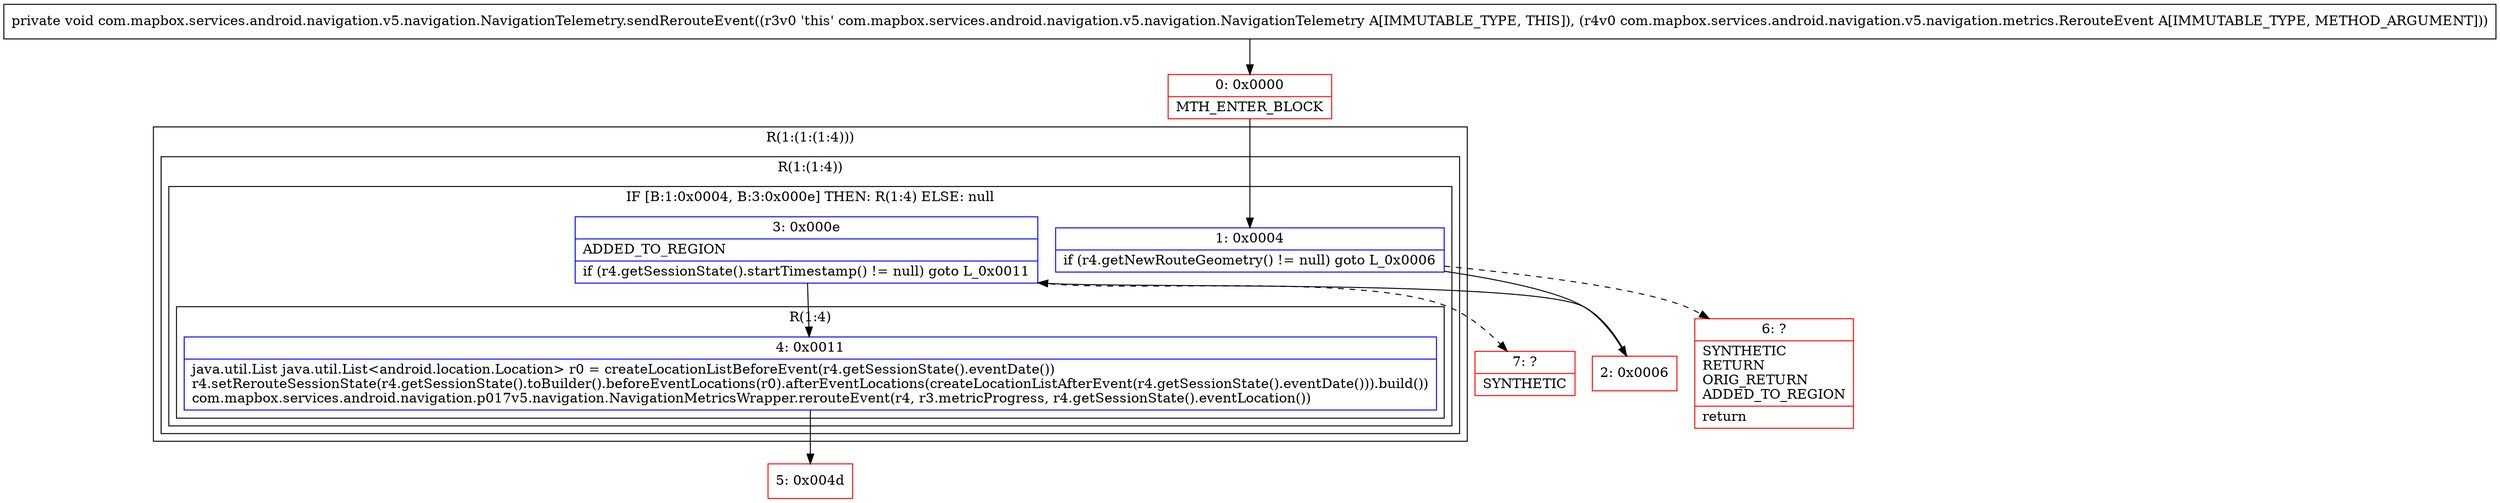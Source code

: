 digraph "CFG forcom.mapbox.services.android.navigation.v5.navigation.NavigationTelemetry.sendRerouteEvent(Lcom\/mapbox\/services\/android\/navigation\/v5\/navigation\/metrics\/RerouteEvent;)V" {
subgraph cluster_Region_764347549 {
label = "R(1:(1:(1:4)))";
node [shape=record,color=blue];
subgraph cluster_Region_404641604 {
label = "R(1:(1:4))";
node [shape=record,color=blue];
subgraph cluster_IfRegion_1894485533 {
label = "IF [B:1:0x0004, B:3:0x000e] THEN: R(1:4) ELSE: null";
node [shape=record,color=blue];
Node_1 [shape=record,label="{1\:\ 0x0004|if (r4.getNewRouteGeometry() != null) goto L_0x0006\l}"];
Node_3 [shape=record,label="{3\:\ 0x000e|ADDED_TO_REGION\l|if (r4.getSessionState().startTimestamp() != null) goto L_0x0011\l}"];
subgraph cluster_Region_1887212832 {
label = "R(1:4)";
node [shape=record,color=blue];
Node_4 [shape=record,label="{4\:\ 0x0011|java.util.List java.util.List\<android.location.Location\> r0 = createLocationListBeforeEvent(r4.getSessionState().eventDate())\lr4.setRerouteSessionState(r4.getSessionState().toBuilder().beforeEventLocations(r0).afterEventLocations(createLocationListAfterEvent(r4.getSessionState().eventDate())).build())\lcom.mapbox.services.android.navigation.p017v5.navigation.NavigationMetricsWrapper.rerouteEvent(r4, r3.metricProgress, r4.getSessionState().eventLocation())\l}"];
}
}
}
}
Node_0 [shape=record,color=red,label="{0\:\ 0x0000|MTH_ENTER_BLOCK\l}"];
Node_2 [shape=record,color=red,label="{2\:\ 0x0006}"];
Node_5 [shape=record,color=red,label="{5\:\ 0x004d}"];
Node_6 [shape=record,color=red,label="{6\:\ ?|SYNTHETIC\lRETURN\lORIG_RETURN\lADDED_TO_REGION\l|return\l}"];
Node_7 [shape=record,color=red,label="{7\:\ ?|SYNTHETIC\l}"];
MethodNode[shape=record,label="{private void com.mapbox.services.android.navigation.v5.navigation.NavigationTelemetry.sendRerouteEvent((r3v0 'this' com.mapbox.services.android.navigation.v5.navigation.NavigationTelemetry A[IMMUTABLE_TYPE, THIS]), (r4v0 com.mapbox.services.android.navigation.v5.navigation.metrics.RerouteEvent A[IMMUTABLE_TYPE, METHOD_ARGUMENT])) }"];
MethodNode -> Node_0;
Node_1 -> Node_2;
Node_1 -> Node_6[style=dashed];
Node_3 -> Node_4;
Node_3 -> Node_7[style=dashed];
Node_4 -> Node_5;
Node_0 -> Node_1;
Node_2 -> Node_3;
}


